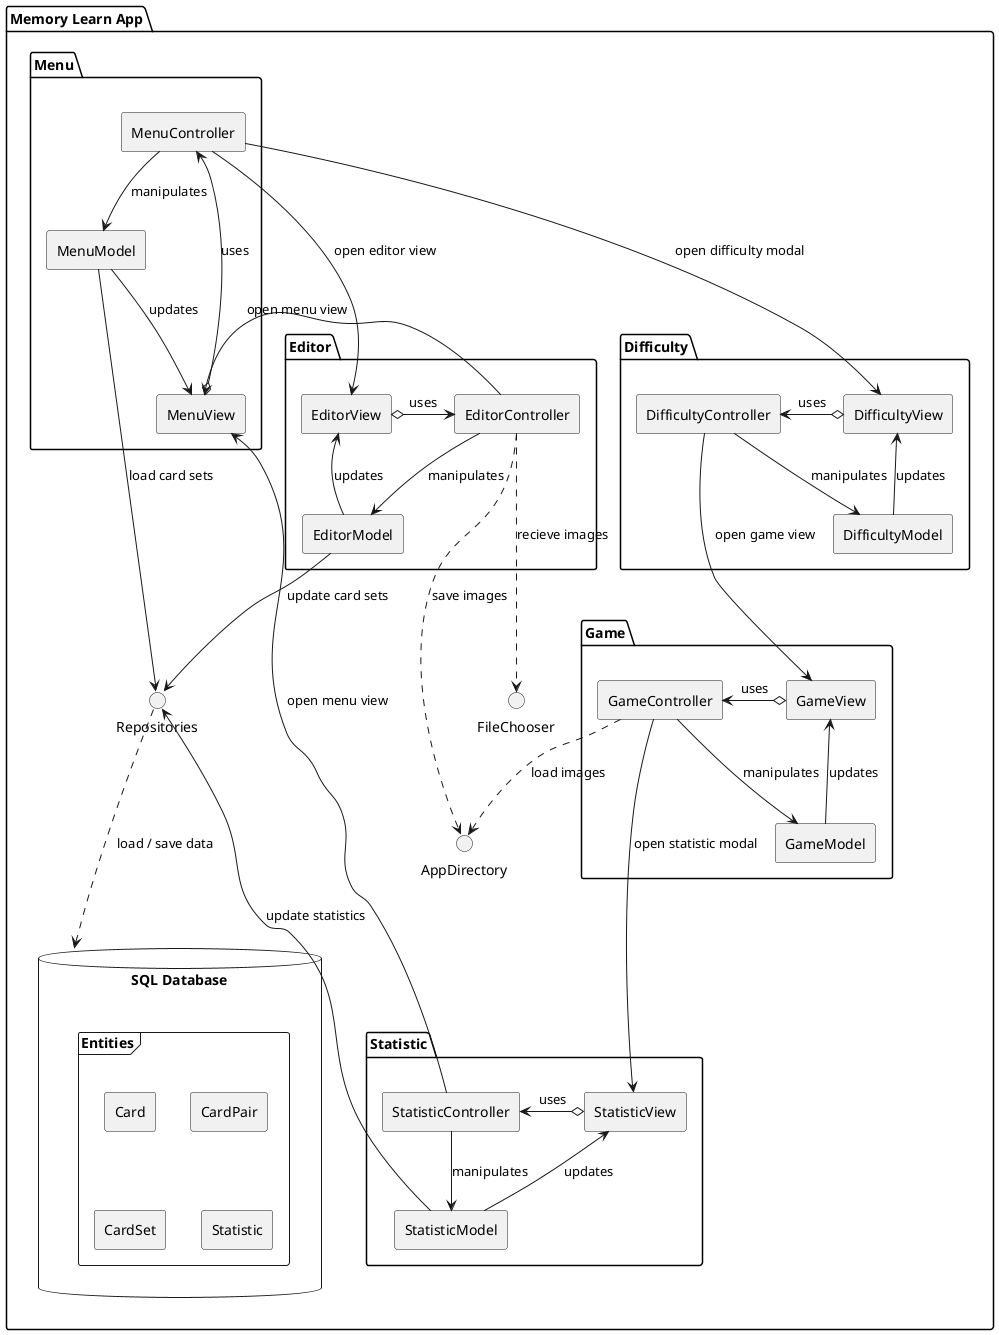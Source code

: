 @startuml
skinparam componentStyle rectangle

package "Memory Learn App" {
    package "Menu" {
        [MenuModel] as MM
        [MenuView] as MV
        [MenuController] as MC
    }

    package "Difficulty" {
        [DifficultyModel] as DM
        [DifficultyView] as DV
        [DifficultyController] as DC
    }

    package "Game" {
        [GameModel] as GM
        [GameView] as GV
        [GameController] as GC
    }

    package "Editor" {
        [EditorModel] as EM
        [EditorView] as EV
        [EditorController] as EC
    }

    package "Statistic" {
        [StatisticModel] as SM
        [StatisticView] as SV
        [StatisticController] as SC
    }

    () "AppDirectory" as AD
    () "Repositories" as RP
    () "FileChooser" as FC

    database "SQL Database" as DB {
        frame "Entities" {
            [Card] as CE
            [CardPair] as CPE
            [CardSet] as CSE
            [Statistic] as SE
        }
    }

    MC --down-> DV : open difficulty modal
    DC --down-> GV : open game view
    GC --down-> SV : open statistic modal
    SC --up-> MV : open menu view

    MC --right-> EV : open editor view
    EC --left-> MV : open menu view

    MM -down-> RP : load card sets
    EM -down-> RP : update card sets
    SM -up-> RP : update statistics

    RP ...> DB : load / save data
    EC ...> FC : recieve images
    EC ..> AD : save images
    GC ..> AD : load images

    MV o-> MC : uses
    MC --> MM : manipulates
    MM --> MV : updates

    DV o-> DC : uses
    DC --> DM : manipulates
    DM --> DV : updates

    GV o-> GC : uses
    GC --> GM : manipulates
    GM --> GV : updates

    EV o-> EC : uses
    EC --> EM : manipulates
    EM --> EV : updates

    SV o-> SC : uses
    SC --> SM : manipulates
    SM --> SV : updates
}
@enduml
